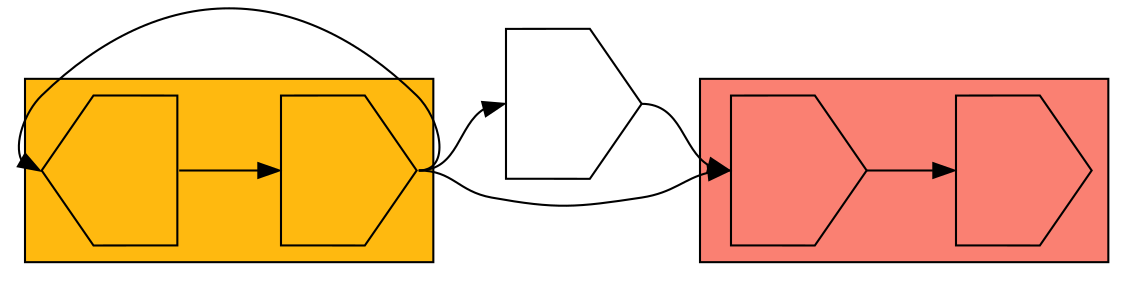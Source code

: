 digraph asm {
	rotate=90;
	edge [headport=n,tailport=s];
subgraph cluster_Y174_19807 {
	174 [label="",height=1,width=1,shape=house];
	19807 [label="",height=1,width=1,shape=invhouse];
	style=filled;
	fillcolor=darkgoldenrod1;
}
subgraph cluster_C15191_6698 {
	15191 [label="",height=1,width=1,shape=invhouse];
	6698 [label="",height=1,width=1,shape=invhouse];
	style=filled;
	fillcolor=salmon;
}
	8784 [label="",height=1,width=1,shape=invhouse];
	174 -> 19807
	19807 -> 174
	19807 -> 8784
	19807 -> 15191
	8784 -> 15191
	15191 -> 6698
}